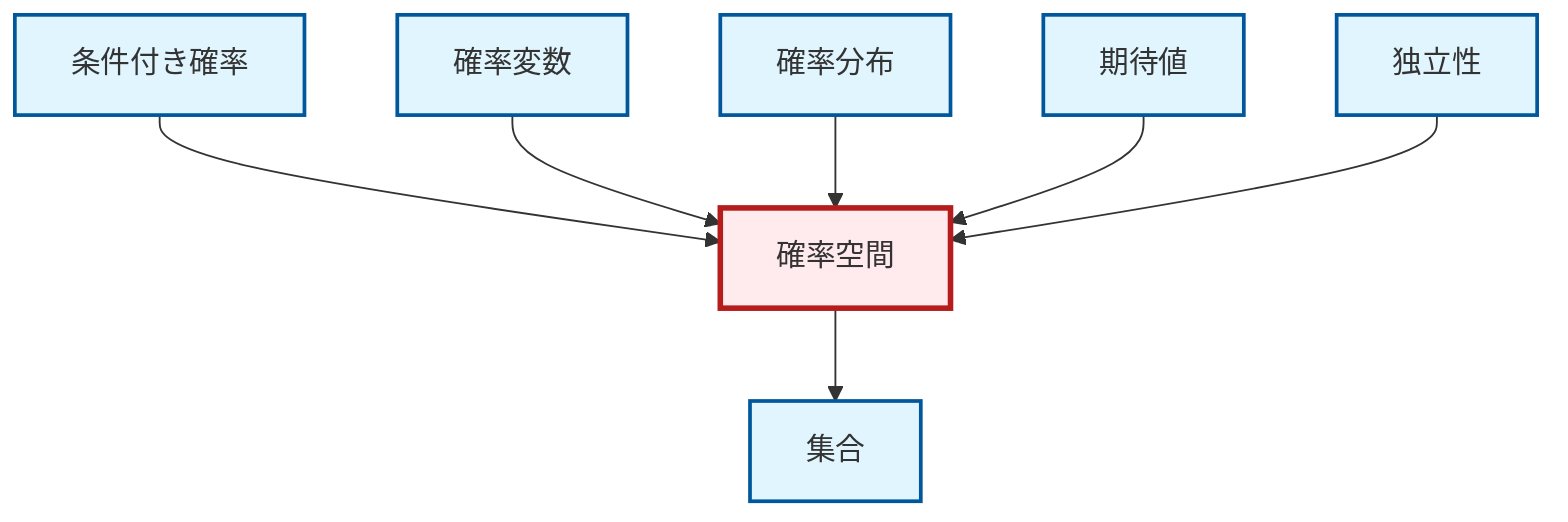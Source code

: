 graph TD
    classDef definition fill:#e1f5fe,stroke:#01579b,stroke-width:2px
    classDef theorem fill:#f3e5f5,stroke:#4a148c,stroke-width:2px
    classDef axiom fill:#fff3e0,stroke:#e65100,stroke-width:2px
    classDef example fill:#e8f5e9,stroke:#1b5e20,stroke-width:2px
    classDef current fill:#ffebee,stroke:#b71c1c,stroke-width:3px
    def-independence["独立性"]:::definition
    def-conditional-probability["条件付き確率"]:::definition
    def-set["集合"]:::definition
    def-random-variable["確率変数"]:::definition
    def-expectation["期待値"]:::definition
    def-probability-distribution["確率分布"]:::definition
    def-probability-space["確率空間"]:::definition
    def-conditional-probability --> def-probability-space
    def-probability-space --> def-set
    def-random-variable --> def-probability-space
    def-probability-distribution --> def-probability-space
    def-expectation --> def-probability-space
    def-independence --> def-probability-space
    class def-probability-space current
